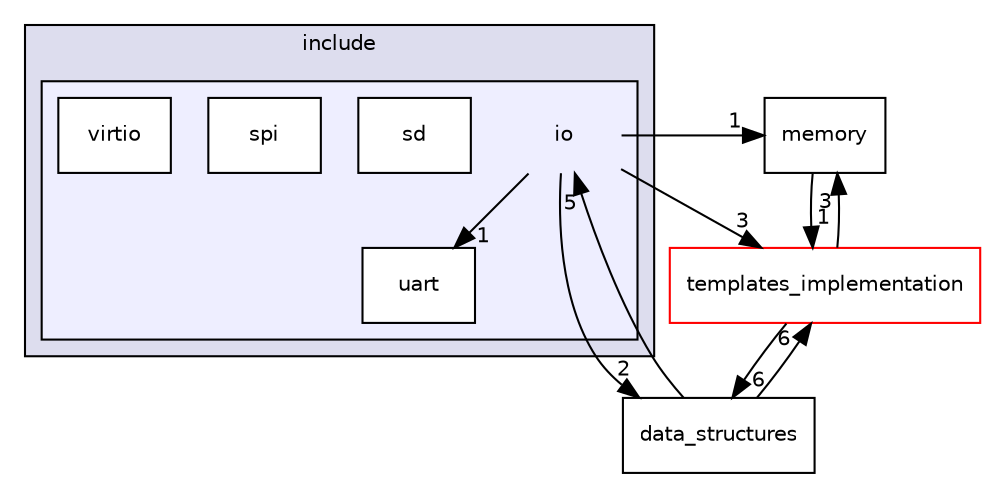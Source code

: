 digraph "D:/Pool/eclipse-workspace_aarch64/newspace/raspiOS/include/io" {
  compound=true
  node [ fontsize="10", fontname="Helvetica"];
  edge [ labelfontsize="10", labelfontname="Helvetica"];
  subgraph clusterdir_d44c64559bbebec7f509842c48db8b23 {
    graph [ bgcolor="#ddddee", pencolor="black", label="include" fontname="Helvetica", fontsize="10", URL="dir_d44c64559bbebec7f509842c48db8b23.html"]
  subgraph clusterdir_a00b633439466cbb1729245c7f66f564 {
    graph [ bgcolor="#eeeeff", pencolor="black", label="" URL="dir_a00b633439466cbb1729245c7f66f564.html"];
    dir_a00b633439466cbb1729245c7f66f564 [shape=plaintext label="io"];
    dir_278c267bd9d3a9ac36839ce6e43fa7eb [shape=box label="sd" color="black" fillcolor="white" style="filled" URL="dir_278c267bd9d3a9ac36839ce6e43fa7eb.html"];
    dir_c711dc45fa39eeec5b9b50c6f60a1138 [shape=box label="spi" color="black" fillcolor="white" style="filled" URL="dir_c711dc45fa39eeec5b9b50c6f60a1138.html"];
    dir_571b594d206776fbeb34432987183d68 [shape=box label="uart" color="black" fillcolor="white" style="filled" URL="dir_571b594d206776fbeb34432987183d68.html"];
    dir_53ea9fcfe4d1d68d9b1b07ecf3a36205 [shape=box label="virtio" color="black" fillcolor="white" style="filled" URL="dir_53ea9fcfe4d1d68d9b1b07ecf3a36205.html"];
  }
  }
  dir_1d52781e224d924275d803a20aa4cb0e [shape=box label="memory" URL="dir_1d52781e224d924275d803a20aa4cb0e.html"];
  dir_b926265dddcbd40e5e3241dea5a14f9d [shape=box label="templates_implementation" fillcolor="white" style="filled" color="red" URL="dir_b926265dddcbd40e5e3241dea5a14f9d.html"];
  dir_ebed218ca042e0cae3861bf18b14f766 [shape=box label="data_structures" URL="dir_ebed218ca042e0cae3861bf18b14f766.html"];
  dir_1d52781e224d924275d803a20aa4cb0e->dir_b926265dddcbd40e5e3241dea5a14f9d [headlabel="1", labeldistance=1.5 headhref="dir_000022_000010.html"];
  dir_b926265dddcbd40e5e3241dea5a14f9d->dir_1d52781e224d924275d803a20aa4cb0e [headlabel="3", labeldistance=1.5 headhref="dir_000010_000022.html"];
  dir_b926265dddcbd40e5e3241dea5a14f9d->dir_ebed218ca042e0cae3861bf18b14f766 [headlabel="6", labeldistance=1.5 headhref="dir_000010_000009.html"];
  dir_ebed218ca042e0cae3861bf18b14f766->dir_b926265dddcbd40e5e3241dea5a14f9d [headlabel="6", labeldistance=1.5 headhref="dir_000009_000010.html"];
  dir_ebed218ca042e0cae3861bf18b14f766->dir_a00b633439466cbb1729245c7f66f564 [headlabel="5", labeldistance=1.5 headhref="dir_000009_000016.html"];
  dir_a00b633439466cbb1729245c7f66f564->dir_1d52781e224d924275d803a20aa4cb0e [headlabel="1", labeldistance=1.5 headhref="dir_000016_000022.html"];
  dir_a00b633439466cbb1729245c7f66f564->dir_571b594d206776fbeb34432987183d68 [headlabel="1", labeldistance=1.5 headhref="dir_000016_000020.html"];
  dir_a00b633439466cbb1729245c7f66f564->dir_b926265dddcbd40e5e3241dea5a14f9d [headlabel="3", labeldistance=1.5 headhref="dir_000016_000010.html"];
  dir_a00b633439466cbb1729245c7f66f564->dir_ebed218ca042e0cae3861bf18b14f766 [headlabel="2", labeldistance=1.5 headhref="dir_000016_000009.html"];
}
